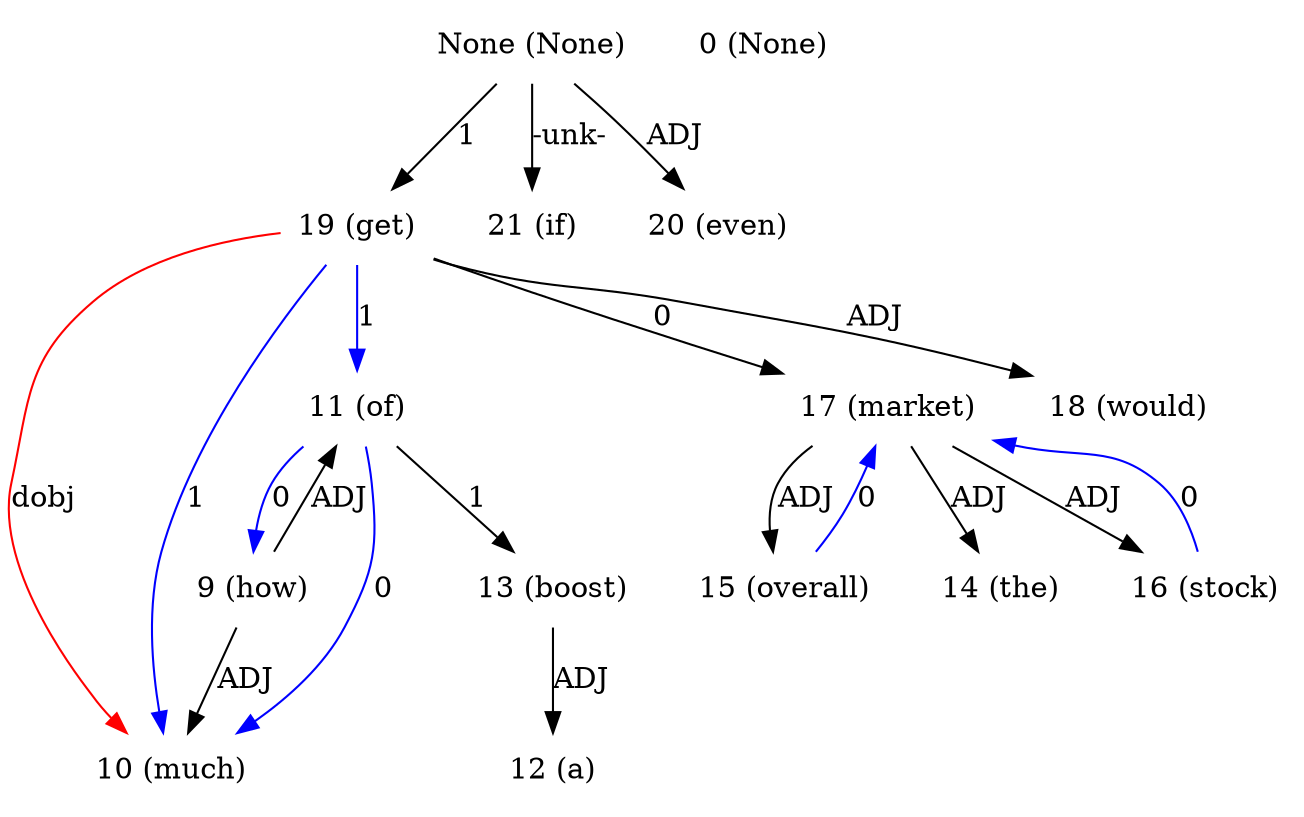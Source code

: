digraph G{
edge [dir=forward]
node [shape=plaintext]

None [label="None (None)"]
None -> 19 [label="1"]
None [label="None (None)"]
None -> 21 [label="-unk-"]
None -> 20 [label="ADJ"]
0 [label="0 (None)"]
9 [label="9 (how)"]
9 -> 10 [label="ADJ"]
9 -> 11 [label="ADJ"]
10 [label="10 (much)"]
19 -> 10 [label="dobj", color="red"]
11 [label="11 (of)"]
11 -> 13 [label="1"]
11 -> 9 [label="0", color="blue"]
11 -> 10 [label="0", color="blue"]
12 [label="12 (a)"]
13 [label="13 (boost)"]
13 -> 12 [label="ADJ"]
14 [label="14 (the)"]
15 [label="15 (overall)"]
15 -> 17 [label="0", color="blue"]
16 [label="16 (stock)"]
16 -> 17 [label="0", color="blue"]
17 [label="17 (market)"]
17 -> 14 [label="ADJ"]
17 -> 15 [label="ADJ"]
17 -> 16 [label="ADJ"]
18 [label="18 (would)"]
19 [label="19 (get)"]
19 -> 10 [label="1", color="blue"]
19 -> 11 [label="1", color="blue"]
19 -> 17 [label="0"]
19 -> 18 [label="ADJ"]
20 [label="20 (even)"]
21 [label="21 (if)"]
}
